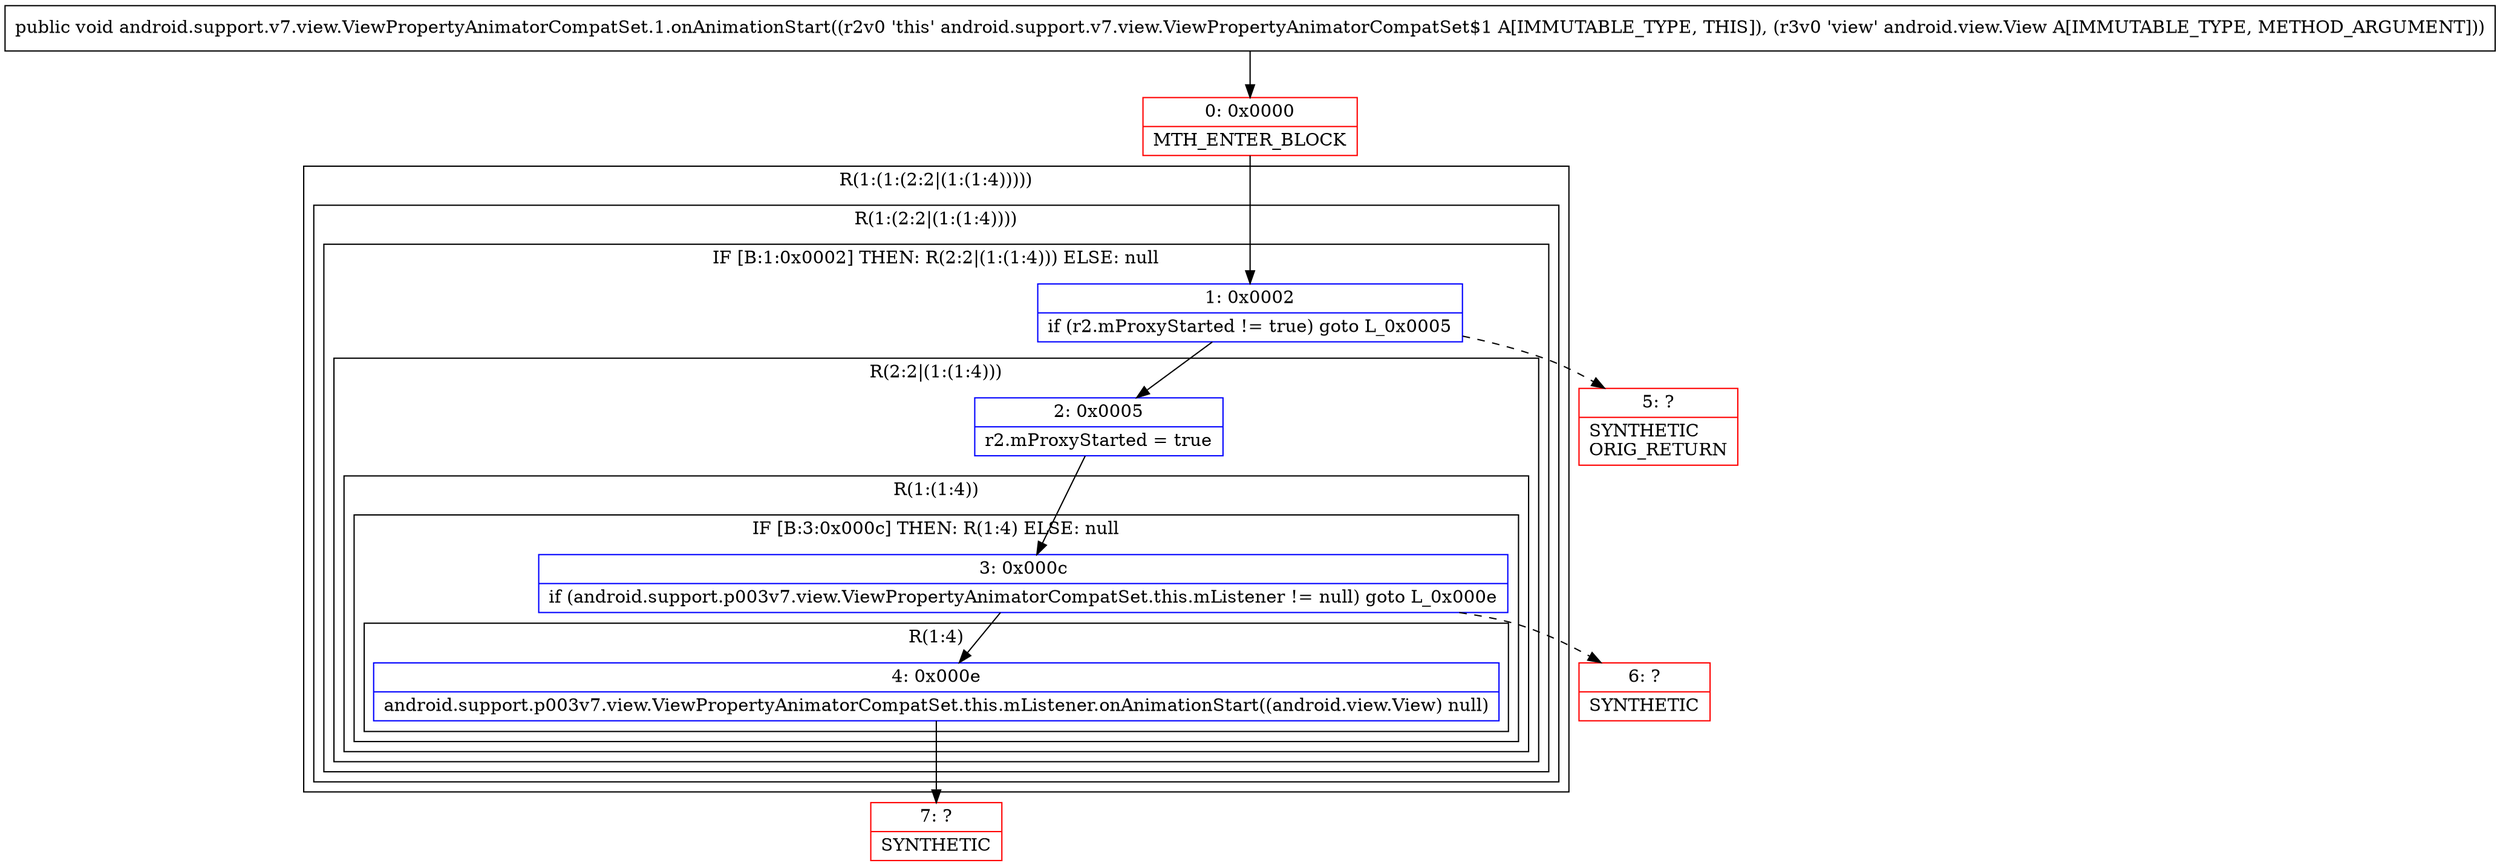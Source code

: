 digraph "CFG forandroid.support.v7.view.ViewPropertyAnimatorCompatSet.1.onAnimationStart(Landroid\/view\/View;)V" {
subgraph cluster_Region_909297671 {
label = "R(1:(1:(2:2|(1:(1:4)))))";
node [shape=record,color=blue];
subgraph cluster_Region_1153766607 {
label = "R(1:(2:2|(1:(1:4))))";
node [shape=record,color=blue];
subgraph cluster_IfRegion_2144390834 {
label = "IF [B:1:0x0002] THEN: R(2:2|(1:(1:4))) ELSE: null";
node [shape=record,color=blue];
Node_1 [shape=record,label="{1\:\ 0x0002|if (r2.mProxyStarted != true) goto L_0x0005\l}"];
subgraph cluster_Region_1437720434 {
label = "R(2:2|(1:(1:4)))";
node [shape=record,color=blue];
Node_2 [shape=record,label="{2\:\ 0x0005|r2.mProxyStarted = true\l}"];
subgraph cluster_Region_1977833267 {
label = "R(1:(1:4))";
node [shape=record,color=blue];
subgraph cluster_IfRegion_434918956 {
label = "IF [B:3:0x000c] THEN: R(1:4) ELSE: null";
node [shape=record,color=blue];
Node_3 [shape=record,label="{3\:\ 0x000c|if (android.support.p003v7.view.ViewPropertyAnimatorCompatSet.this.mListener != null) goto L_0x000e\l}"];
subgraph cluster_Region_1622191869 {
label = "R(1:4)";
node [shape=record,color=blue];
Node_4 [shape=record,label="{4\:\ 0x000e|android.support.p003v7.view.ViewPropertyAnimatorCompatSet.this.mListener.onAnimationStart((android.view.View) null)\l}"];
}
}
}
}
}
}
}
Node_0 [shape=record,color=red,label="{0\:\ 0x0000|MTH_ENTER_BLOCK\l}"];
Node_5 [shape=record,color=red,label="{5\:\ ?|SYNTHETIC\lORIG_RETURN\l}"];
Node_6 [shape=record,color=red,label="{6\:\ ?|SYNTHETIC\l}"];
Node_7 [shape=record,color=red,label="{7\:\ ?|SYNTHETIC\l}"];
MethodNode[shape=record,label="{public void android.support.v7.view.ViewPropertyAnimatorCompatSet.1.onAnimationStart((r2v0 'this' android.support.v7.view.ViewPropertyAnimatorCompatSet$1 A[IMMUTABLE_TYPE, THIS]), (r3v0 'view' android.view.View A[IMMUTABLE_TYPE, METHOD_ARGUMENT])) }"];
MethodNode -> Node_0;
Node_1 -> Node_2;
Node_1 -> Node_5[style=dashed];
Node_2 -> Node_3;
Node_3 -> Node_4;
Node_3 -> Node_6[style=dashed];
Node_4 -> Node_7;
Node_0 -> Node_1;
}

